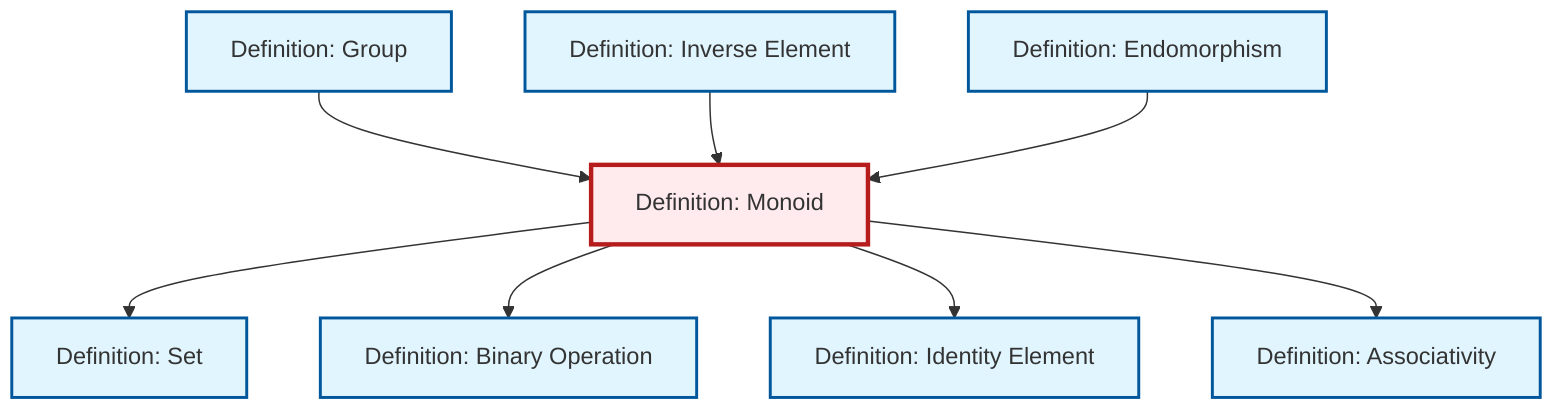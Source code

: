 graph TD
    classDef definition fill:#e1f5fe,stroke:#01579b,stroke-width:2px
    classDef theorem fill:#f3e5f5,stroke:#4a148c,stroke-width:2px
    classDef axiom fill:#fff3e0,stroke:#e65100,stroke-width:2px
    classDef example fill:#e8f5e9,stroke:#1b5e20,stroke-width:2px
    classDef current fill:#ffebee,stroke:#b71c1c,stroke-width:3px
    def-monoid["Definition: Monoid"]:::definition
    def-set["Definition: Set"]:::definition
    def-identity-element["Definition: Identity Element"]:::definition
    def-binary-operation["Definition: Binary Operation"]:::definition
    def-endomorphism["Definition: Endomorphism"]:::definition
    def-group["Definition: Group"]:::definition
    def-associativity["Definition: Associativity"]:::definition
    def-inverse-element["Definition: Inverse Element"]:::definition
    def-group --> def-monoid
    def-monoid --> def-set
    def-inverse-element --> def-monoid
    def-endomorphism --> def-monoid
    def-monoid --> def-binary-operation
    def-monoid --> def-identity-element
    def-monoid --> def-associativity
    class def-monoid current